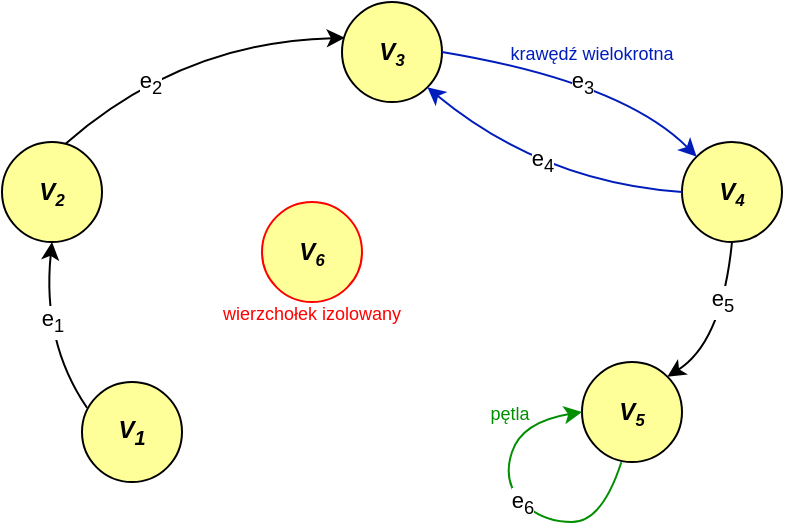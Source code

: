 <mxfile version="20.8.10" type="device"><diagram id="C5RBs43oDa-KdzZeNtuy" name="Page-1"><mxGraphModel dx="628" dy="372" grid="1" gridSize="10" guides="1" tooltips="1" connect="1" arrows="1" fold="1" page="1" pageScale="1" pageWidth="827" pageHeight="1169" math="0" shadow="0"><root><mxCell id="WIyWlLk6GJQsqaUBKTNV-0"/><mxCell id="WIyWlLk6GJQsqaUBKTNV-1" parent="WIyWlLk6GJQsqaUBKTNV-0"/><mxCell id="3Eo4jAvzIxXn1PdhGsAj-1" value="V&lt;span style=&quot;font-size: 10px;&quot;&gt;&lt;sub&gt;2&lt;/sub&gt;&lt;/span&gt;" style="ellipse;whiteSpace=wrap;html=1;aspect=fixed;fillColor=#FFFF99;fontColor=#000000;fontStyle=3" parent="WIyWlLk6GJQsqaUBKTNV-1" vertex="1"><mxGeometry x="160" y="280" width="50" height="50" as="geometry"/></mxCell><mxCell id="3Eo4jAvzIxXn1PdhGsAj-2" value="V&lt;span style=&quot;font-size: 10px;&quot;&gt;&lt;sub&gt;3&lt;/sub&gt;&lt;/span&gt;" style="ellipse;whiteSpace=wrap;html=1;aspect=fixed;fillColor=#FFFF99;fontColor=#000000;fontStyle=3" parent="WIyWlLk6GJQsqaUBKTNV-1" vertex="1"><mxGeometry x="330" y="210" width="50" height="50" as="geometry"/></mxCell><mxCell id="3Eo4jAvzIxXn1PdhGsAj-3" value="V&lt;span style=&quot;font-size: 10px;&quot;&gt;&lt;sub&gt;6&lt;/sub&gt;&lt;/span&gt;" style="ellipse;whiteSpace=wrap;html=1;aspect=fixed;fillColor=#FFFF99;fontColor=#000000;fontStyle=3;strokeColor=#FF0000;" parent="WIyWlLk6GJQsqaUBKTNV-1" vertex="1"><mxGeometry x="290" y="310" width="50" height="50" as="geometry"/></mxCell><mxCell id="3Eo4jAvzIxXn1PdhGsAj-4" value="V&lt;sub&gt;1&lt;/sub&gt;" style="ellipse;whiteSpace=wrap;html=1;aspect=fixed;fillColor=#FFFF99;fontColor=#000000;fontStyle=3" parent="WIyWlLk6GJQsqaUBKTNV-1" vertex="1"><mxGeometry x="200" y="400" width="50" height="50" as="geometry"/></mxCell><mxCell id="3Eo4jAvzIxXn1PdhGsAj-5" value="V&lt;span style=&quot;font-size: 10px;&quot;&gt;&lt;sub&gt;4&lt;/sub&gt;&lt;/span&gt;" style="ellipse;whiteSpace=wrap;html=1;aspect=fixed;fillColor=#FFFF99;fontColor=#000000;fontStyle=3" parent="WIyWlLk6GJQsqaUBKTNV-1" vertex="1"><mxGeometry x="500" y="280" width="50" height="50" as="geometry"/></mxCell><mxCell id="3Eo4jAvzIxXn1PdhGsAj-6" value="" style="curved=1;endArrow=classic;html=1;rounded=0;exitX=0.639;exitY=0.014;exitDx=0;exitDy=0;entryX=0.028;entryY=0.358;entryDx=0;entryDy=0;exitPerimeter=0;entryPerimeter=0;" parent="WIyWlLk6GJQsqaUBKTNV-1" source="3Eo4jAvzIxXn1PdhGsAj-1" target="3Eo4jAvzIxXn1PdhGsAj-2" edge="1"><mxGeometry width="50" height="50" relative="1" as="geometry"><mxPoint x="350" y="430" as="sourcePoint"/><mxPoint x="400" y="380" as="targetPoint"/><Array as="points"><mxPoint x="250" y="230"/></Array></mxGeometry></mxCell><mxCell id="3Eo4jAvzIxXn1PdhGsAj-15" value="e&lt;sub&gt;2&lt;/sub&gt;" style="edgeLabel;html=1;align=center;verticalAlign=middle;resizable=0;points=[];fontColor=#000000;" parent="3Eo4jAvzIxXn1PdhGsAj-6" vertex="1" connectable="0"><mxGeometry x="-0.351" y="-5" relative="1" as="geometry"><mxPoint as="offset"/></mxGeometry></mxCell><mxCell id="3Eo4jAvzIxXn1PdhGsAj-7" value="" style="curved=1;endArrow=classic;html=1;rounded=0;exitX=1;exitY=0.5;exitDx=0;exitDy=0;entryX=0;entryY=0;entryDx=0;entryDy=0;fillColor=#0050ef;strokeColor=#001DBC;" parent="WIyWlLk6GJQsqaUBKTNV-1" source="3Eo4jAvzIxXn1PdhGsAj-2" target="3Eo4jAvzIxXn1PdhGsAj-5" edge="1"><mxGeometry width="50" height="50" relative="1" as="geometry"><mxPoint x="390.003" y="308.787" as="sourcePoint"/><mxPoint x="508.79" y="260" as="targetPoint"/><Array as="points"><mxPoint x="470" y="250"/></Array></mxGeometry></mxCell><mxCell id="3Eo4jAvzIxXn1PdhGsAj-16" value="e&lt;sub&gt;3&lt;/sub&gt;" style="edgeLabel;html=1;align=center;verticalAlign=middle;resizable=0;points=[];fontColor=#000000;" parent="3Eo4jAvzIxXn1PdhGsAj-7" vertex="1" connectable="0"><mxGeometry x="-0.036" relative="1" as="geometry"><mxPoint x="1" y="4" as="offset"/></mxGeometry></mxCell><mxCell id="3Eo4jAvzIxXn1PdhGsAj-8" value="" style="curved=1;endArrow=classic;html=1;rounded=0;exitX=0;exitY=0.5;exitDx=0;exitDy=0;entryX=1;entryY=1;entryDx=0;entryDy=0;fillColor=#0050ef;strokeColor=#001DBC;" parent="WIyWlLk6GJQsqaUBKTNV-1" source="3Eo4jAvzIxXn1PdhGsAj-5" target="3Eo4jAvzIxXn1PdhGsAj-2" edge="1"><mxGeometry width="50" height="50" relative="1" as="geometry"><mxPoint x="441.21" y="370" as="sourcePoint"/><mxPoint x="559.997" y="418.787" as="targetPoint"/><Array as="points"><mxPoint x="430" y="300"/></Array></mxGeometry></mxCell><mxCell id="3Eo4jAvzIxXn1PdhGsAj-17" value="e&lt;sub&gt;4&lt;/sub&gt;" style="edgeLabel;html=1;align=center;verticalAlign=middle;resizable=0;points=[];fontColor=#000000;" parent="3Eo4jAvzIxXn1PdhGsAj-8" vertex="1" connectable="0"><mxGeometry x="0.08" y="-12" relative="1" as="geometry"><mxPoint x="-2" y="4" as="offset"/></mxGeometry></mxCell><mxCell id="3Eo4jAvzIxXn1PdhGsAj-9" value="" style="curved=1;endArrow=classic;html=1;rounded=0;exitX=0.05;exitY=0.258;exitDx=0;exitDy=0;entryX=0.5;entryY=1;entryDx=0;entryDy=0;exitPerimeter=0;" parent="WIyWlLk6GJQsqaUBKTNV-1" source="3Eo4jAvzIxXn1PdhGsAj-4" target="3Eo4jAvzIxXn1PdhGsAj-1" edge="1"><mxGeometry width="50" height="50" relative="1" as="geometry"><mxPoint x="350" y="430" as="sourcePoint"/><mxPoint x="400" y="380" as="targetPoint"/><Array as="points"><mxPoint x="180" y="380"/></Array></mxGeometry></mxCell><mxCell id="3Eo4jAvzIxXn1PdhGsAj-14" value="e&lt;sub&gt;1&lt;/sub&gt;" style="edgeLabel;html=1;align=center;verticalAlign=middle;resizable=0;points=[];fontColor=#000000;" parent="3Eo4jAvzIxXn1PdhGsAj-9" vertex="1" connectable="0"><mxGeometry x="0.049" y="-3" relative="1" as="geometry"><mxPoint x="1" y="-3" as="offset"/></mxGeometry></mxCell><mxCell id="3Eo4jAvzIxXn1PdhGsAj-10" value="V&lt;span style=&quot;font-size: 10px;&quot;&gt;&lt;sub&gt;5&lt;/sub&gt;&lt;/span&gt;" style="ellipse;whiteSpace=wrap;html=1;aspect=fixed;fillColor=#FFFF99;fontColor=#000000;fontStyle=3" parent="WIyWlLk6GJQsqaUBKTNV-1" vertex="1"><mxGeometry x="450" y="390" width="50" height="50" as="geometry"/></mxCell><mxCell id="3Eo4jAvzIxXn1PdhGsAj-11" value="" style="curved=1;endArrow=classic;html=1;rounded=0;exitX=0.5;exitY=1;exitDx=0;exitDy=0;entryX=1;entryY=0;entryDx=0;entryDy=0;" parent="WIyWlLk6GJQsqaUBKTNV-1" source="3Eo4jAvzIxXn1PdhGsAj-5" target="3Eo4jAvzIxXn1PdhGsAj-10" edge="1"><mxGeometry width="50" height="50" relative="1" as="geometry"><mxPoint x="550" y="382.32" as="sourcePoint"/><mxPoint x="422.678" y="329.998" as="targetPoint"/><Array as="points"><mxPoint x="520" y="380"/></Array></mxGeometry></mxCell><mxCell id="3Eo4jAvzIxXn1PdhGsAj-18" value="e&lt;sub&gt;5&lt;/sub&gt;" style="edgeLabel;html=1;align=center;verticalAlign=middle;resizable=0;points=[];fontColor=#000000;" parent="3Eo4jAvzIxXn1PdhGsAj-11" vertex="1" connectable="0"><mxGeometry x="-0.212" y="-1" relative="1" as="geometry"><mxPoint x="-1" y="-2" as="offset"/></mxGeometry></mxCell><mxCell id="3Eo4jAvzIxXn1PdhGsAj-12" value="" style="curved=1;endArrow=classic;html=1;rounded=0;exitX=0.393;exitY=1.003;exitDx=0;exitDy=0;entryX=0;entryY=0.5;entryDx=0;entryDy=0;exitPerimeter=0;fillColor=#008a00;strokeColor=#008F00;fontColor=default;" parent="WIyWlLk6GJQsqaUBKTNV-1" source="3Eo4jAvzIxXn1PdhGsAj-10" target="3Eo4jAvzIxXn1PdhGsAj-10" edge="1"><mxGeometry width="50" height="50" relative="1" as="geometry"><mxPoint x="545" y="450" as="sourcePoint"/><mxPoint x="460" y="526.15" as="targetPoint"/><Array as="points"><mxPoint x="460" y="470"/><mxPoint x="430" y="470"/><mxPoint x="410" y="450"/><mxPoint x="420" y="420"/></Array></mxGeometry></mxCell><mxCell id="3Eo4jAvzIxXn1PdhGsAj-19" value="e&lt;sub&gt;6&lt;/sub&gt;" style="edgeLabel;html=1;align=center;verticalAlign=middle;resizable=0;points=[];fontColor=#000000;" parent="3Eo4jAvzIxXn1PdhGsAj-12" vertex="1" connectable="0"><mxGeometry x="-0.112" y="1" relative="1" as="geometry"><mxPoint x="-5" y="-6" as="offset"/></mxGeometry></mxCell><mxCell id="3Eo4jAvzIxXn1PdhGsAj-20" value="&lt;font color=&quot;#ff0000&quot; style=&quot;font-size: 9px;&quot;&gt;wierzchołek izolowany&lt;/font&gt;" style="text;html=1;strokeColor=none;fillColor=none;align=center;verticalAlign=middle;whiteSpace=wrap;rounded=0;fontColor=#000000;" parent="WIyWlLk6GJQsqaUBKTNV-1" vertex="1"><mxGeometry x="250" y="360" width="130" height="10" as="geometry"/></mxCell><mxCell id="3Eo4jAvzIxXn1PdhGsAj-21" value="&lt;font style=&quot;font-size: 9px;&quot;&gt;krawędź wielokrotna&lt;/font&gt;" style="text;html=1;strokeColor=none;fillColor=none;align=center;verticalAlign=middle;whiteSpace=wrap;rounded=0;fontColor=#001DBC;" parent="WIyWlLk6GJQsqaUBKTNV-1" vertex="1"><mxGeometry x="390" y="230" width="130" height="10" as="geometry"/></mxCell><mxCell id="3Eo4jAvzIxXn1PdhGsAj-22" value="&lt;font style=&quot;font-size: 9px;&quot;&gt;pętla&lt;/font&gt;" style="text;html=1;strokeColor=none;fillColor=none;align=center;verticalAlign=middle;whiteSpace=wrap;rounded=0;fontColor=#008F00;" parent="WIyWlLk6GJQsqaUBKTNV-1" vertex="1"><mxGeometry x="399" y="410" width="30" height="10" as="geometry"/></mxCell></root></mxGraphModel></diagram></mxfile>